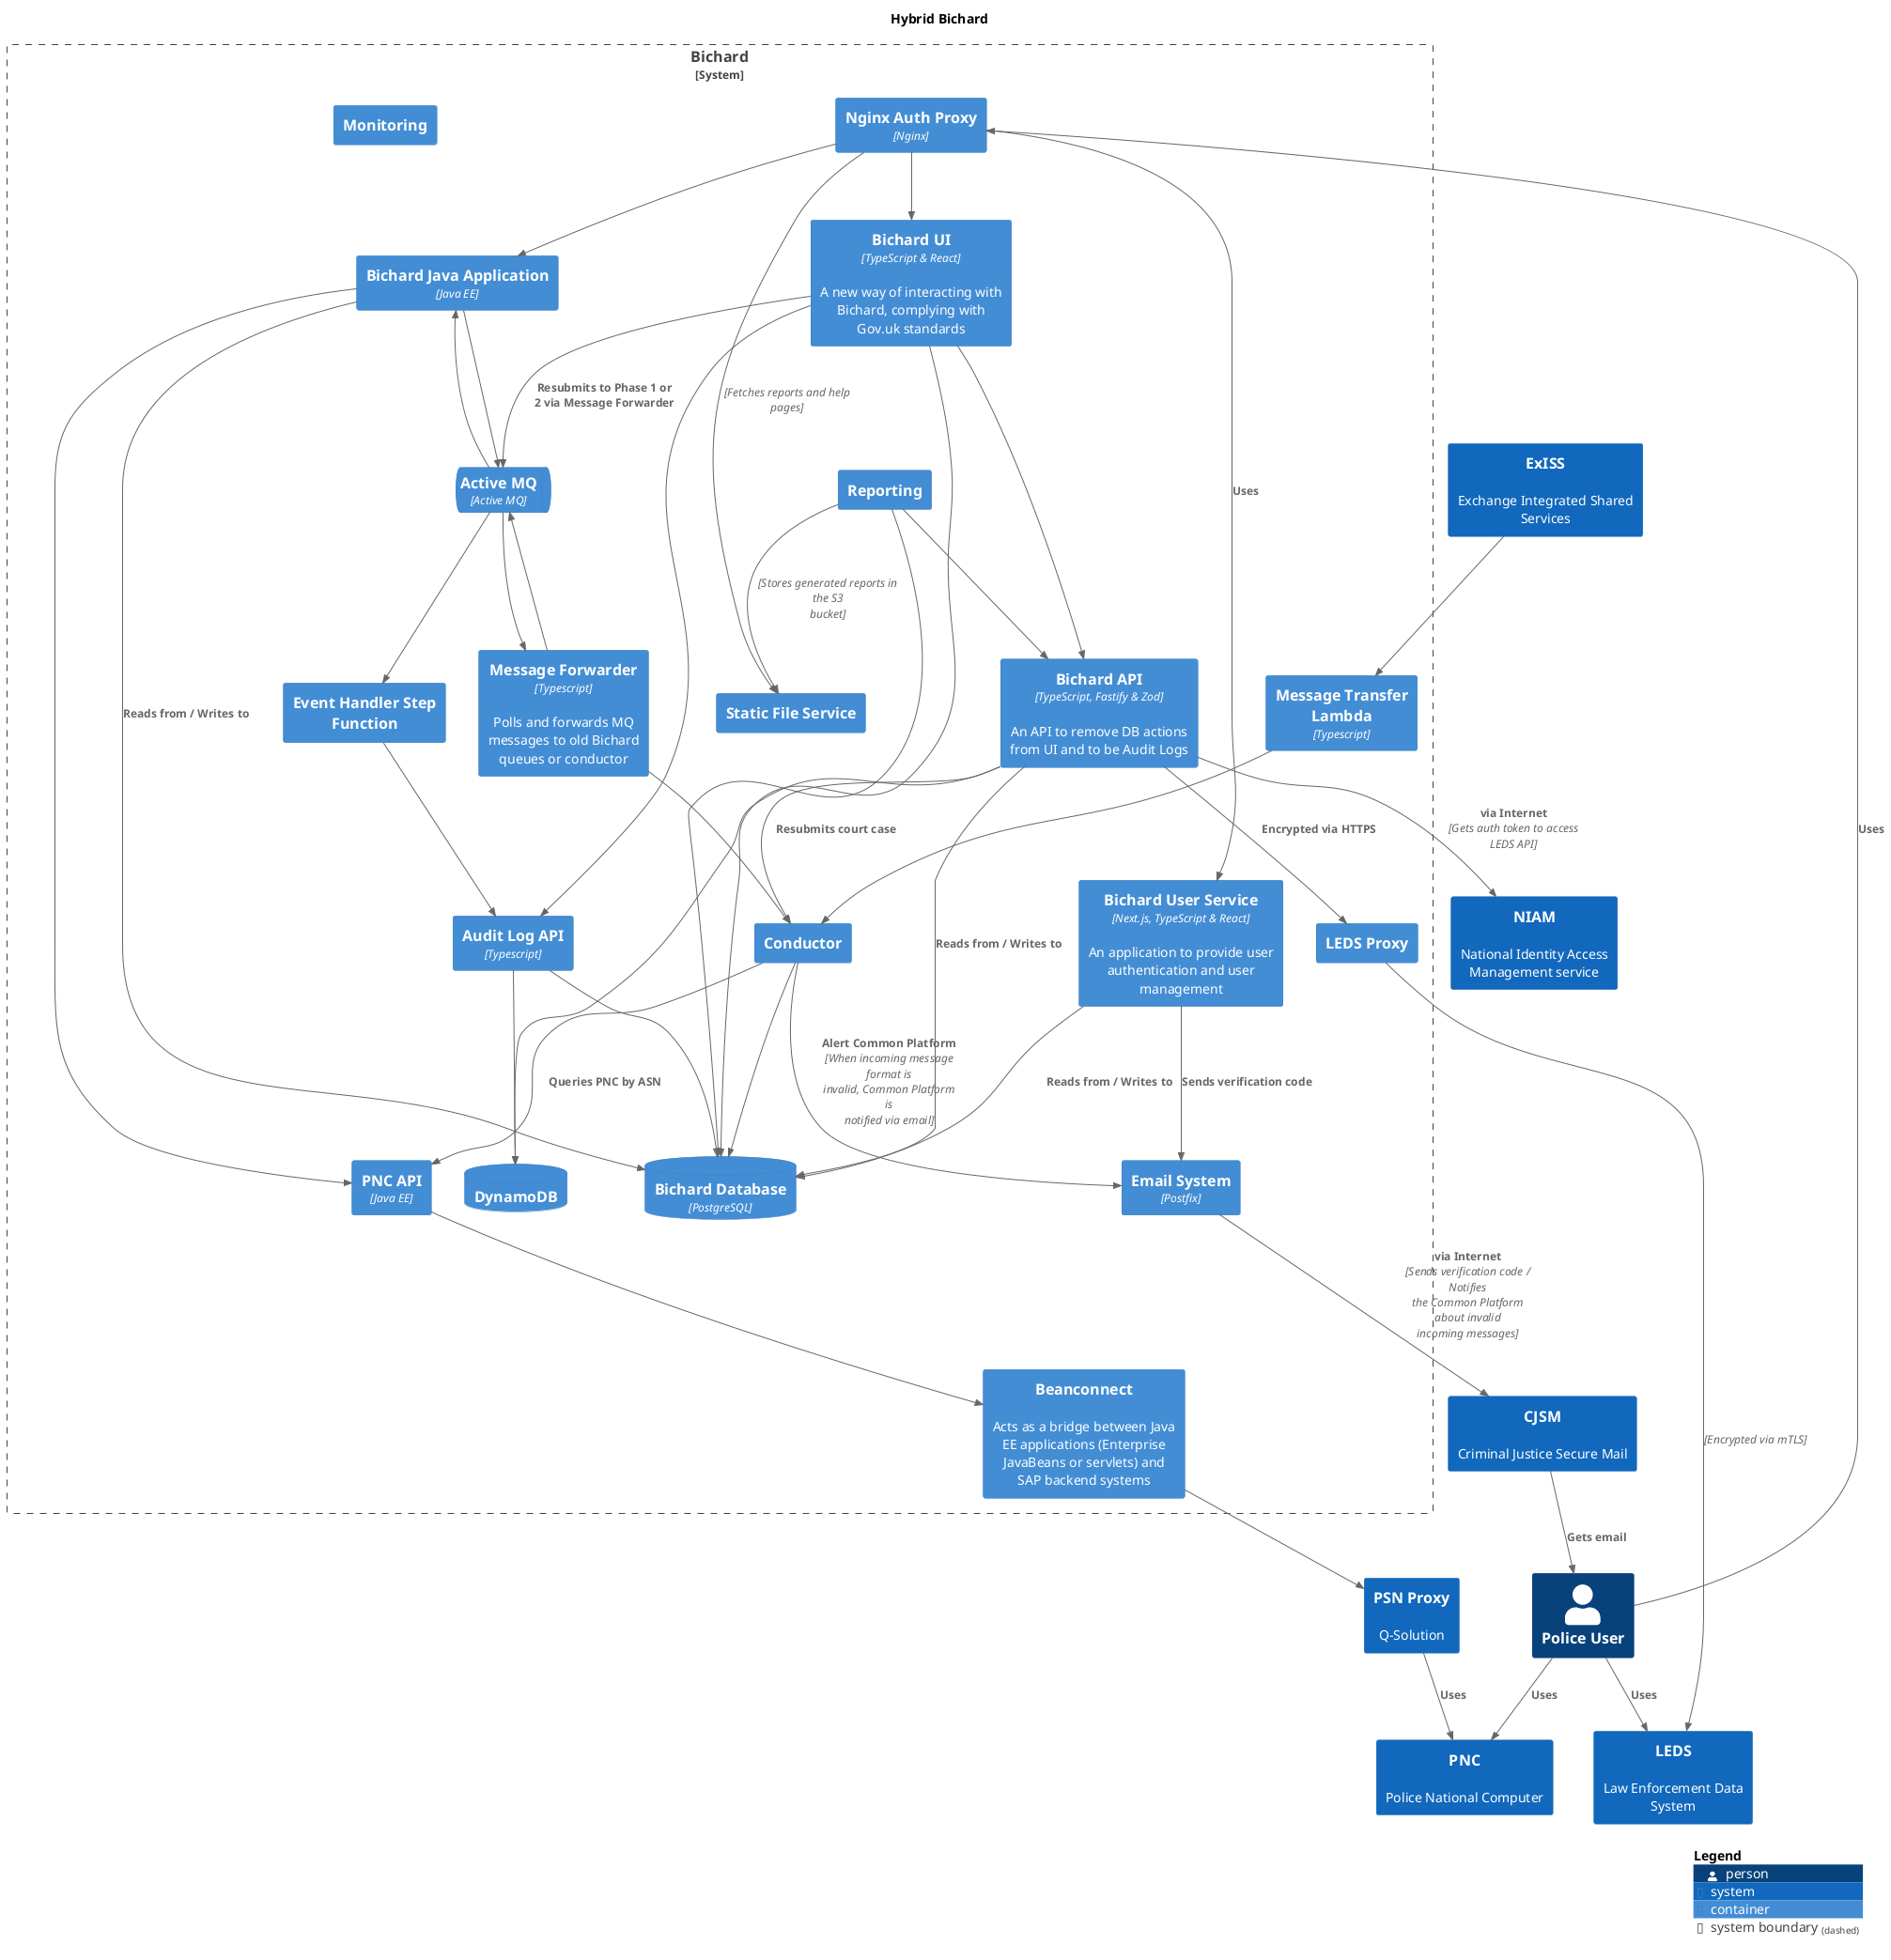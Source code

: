 @startuml
set separator none
title Hybrid Bichard

top to bottom direction

!include <C4/C4>
!include <C4/C4_Context>
!include <C4/C4_Container>

Person(PoliceUser, "Police User", $descr="", $tags="", $link="")
System(CJSM, "CJSM", $descr="Criminal Justice Secure Mail", $tags="", $link="")
System(PNC, "PNC", $descr="Police National Computer", $tags="", $link="")
System(LEDS, "LEDS", $descr="Law Enforcement Data System", $tags="", $link="")
System(NIAM, "NIAM", $descr="National Identity Access Management service", $tags="", $link="")
System(PSNProxy, "PSN Proxy", $descr="Q-Solution", $tags="", $link="")
System(ExISS, "ExISS", $descr="Exchange Integrated Shared Services", $tags="", $link="")

System_Boundary("Bichard_boundary", "Bichard", $tags="") {
  ContainerDb(Bichard.DynamoDB, "DynamoDB", $techn="", $descr="", $tags="", $link="")
  Container(Bichard.Beanconnect, "Beanconnect", $techn="", $descr="Acts as a bridge between Java EE applications (Enterprise JavaBeans or servlets) and SAP backend systems", $tags="", $link="")
  Container(Bichard.MessageTransferLambda, "Message Transfer Lambda", $techn="Typescript", $descr="", $tags="", $link="")
  Container(Bichard.EventHandlerStepFunction, "Event Handler Step Function", $techn="", $descr="", $tags="", $link="")
  ContainerQueue(Bichard.ActiveMQ, "Active MQ", $techn="Active MQ", $descr="", $tags="", $link="")
  Container(Bichard.NginxAuthProxy, "Nginx Auth Proxy", $techn="Nginx", $descr="", $tags="", $link="")
  ContainerDb(Bichard.BichardDatabase, "Bichard Database", $techn="PostgreSQL", $descr="", $tags="", $link="")
  Container(Bichard.EmailSystem, "Email System", $techn="Postfix", $descr="", $tags="", $link="")
  Container(Bichard.AuditLogAPI, "Audit Log API", $techn="Typescript", $descr="", $tags="", $link="")
  Container(Bichard.MessageForwarder, "Message Forwarder", $techn="Typescript", $descr="Polls and forwards MQ messages to old Bichard queues or conductor", $tags="", $link="")
  Container(Bichard.BichardJavaApplication, "Bichard Java Application", $techn="Java EE", $descr="", $tags="", $link="")
  Container(Bichard.PNCAPI, "PNC API", $techn="Java EE", $descr="", $tags="", $link="")
  Container(Bichard.BichardUserService, "Bichard User Service", $techn="Next.js, TypeScript & React", $descr="An application to provide user authentication and user management", $tags="", $link="")
  Container(Bichard.StaticFileService, "Static File Service", $techn="", $descr="", $tags="", $link="")
  Container(Bichard.Reporting, "Reporting", $techn="", $descr="", $tags="", $link="")
  Container(Bichard.Monitoring, "Monitoring", $techn="", $descr="", $tags="", $link="")
  Container(Bichard.BichardUI, "Bichard UI", $techn="TypeScript & React", $descr="A new way of interacting with Bichard, complying with Gov.uk standards", $tags="", $link="")
  Container(Bichard.Conductor, "Conductor", $techn="", $descr="", $tags="", $link="")
  Container(Bichard.BichardAPI, "Bichard API", $techn="TypeScript, Fastify & Zod", $descr="An API to remove DB actions from UI and to be Audit Logs", $tags="", $link="")
  Container(Bichard.LEDSProxy, "LEDS Proxy", $techn="", $descr="", $tags="", $link="")
}

Rel(Bichard.ActiveMQ, Bichard.MessageForwarder, "", $techn="", $tags="", $link="")
Rel(Bichard.MessageForwarder, Bichard.ActiveMQ, "", $techn="", $tags="", $link="")
Rel(Bichard.MessageForwarder, Bichard.Conductor, "", $techn="", $tags="", $link="")
Rel(Bichard.BichardAPI, Bichard.DynamoDB, "", $techn="", $tags="", $link="")
Rel(Bichard.BichardAPI, Bichard.LEDSProxy, "Encrypted via HTTPS", $techn="", $tags="", $link="")
Rel(Bichard.BichardAPI, NIAM, "via Internet", $techn="Gets auth token to access LEDS API", $tags="", $link="")
Rel(Bichard.Reporting, Bichard.BichardAPI, "", $techn="", $tags="", $link="")
Rel(Bichard.Reporting, Bichard.BichardDatabase, "", $techn="", $tags="", $link="")
Rel(Bichard.Reporting, Bichard.StaticFileService, "", $techn="Stores generated reports in the S3 bucket", $tags="", $link="")
Rel(Bichard.NginxAuthProxy, Bichard.BichardUI, "", $techn="", $tags="", $link="")
Rel(Bichard.BichardUI, Bichard.BichardDatabase, "", $techn="", $tags="", $link="")
Rel(Bichard.BichardUI, Bichard.BichardAPI, "", $techn="", $tags="", $link="")
Rel(Bichard.BichardUI, Bichard.AuditLogAPI, "", $techn="", $tags="", $link="")
Rel(Bichard.BichardUI, Bichard.ActiveMQ, "Resubmits to Phase 1 or 2 via Message Forwarder", $techn="", $tags="", $link="")
Rel(Bichard.PNCAPI, Bichard.Beanconnect, "", $techn="", $tags="", $link="")
Rel(Bichard.Conductor, Bichard.BichardDatabase, "", $techn="", $tags="", $link="")
Rel(Bichard.MessageTransferLambda, Bichard.Conductor, "", $techn="", $tags="", $link="")
Rel(Bichard.Conductor, Bichard.PNCAPI, "Queries PNC by ASN", $techn="", $tags="", $link="")
Rel(Bichard.Conductor, Bichard.EmailSystem, "Alert Common Platform", $techn="When incoming message format is invalid, Common Platform is notified via email", $tags="", $link="")
Rel(Bichard.BichardAPI, Bichard.Conductor, "Resubmits court case", $techn="", $tags="", $link="")
Rel(Bichard.LEDSProxy, LEDS, "", $techn="Encrypted via mTLS", $tags="", $link="")
Rel(PoliceUser, PNC, "Uses", $techn="", $tags="", $link="")
Rel(PoliceUser, LEDS, "Uses", $techn="", $tags="", $link="")
Rel(PoliceUser, Bichard.NginxAuthProxy, "Uses", $techn="", $tags="", $link="")
Rel(CJSM, PoliceUser, "Gets email", $techn="", $tags="", $link="")
Rel(PSNProxy, PNC, "Uses", $techn="", $tags="", $link="")
Rel(Bichard.BichardJavaApplication, Bichard.PNCAPI, "", $techn="", $tags="", $link="")
Rel(Bichard.Beanconnect, PSNProxy, "", $techn="", $tags="", $link="")
Rel(Bichard.EmailSystem, CJSM, "via Internet", $techn="Sends verification code / Notifies the Common Platform about invalid incoming messages", $tags="", $link="")
Rel(Bichard.BichardUserService, Bichard.EmailSystem, "Sends verification code", $techn="", $tags="", $link="")
Rel(Bichard.NginxAuthProxy, Bichard.BichardJavaApplication, "", $techn="", $tags="", $link="")
Rel(Bichard.NginxAuthProxy, Bichard.BichardUserService, "Uses", $techn="", $tags="", $link="")
Rel(Bichard.NginxAuthProxy, Bichard.StaticFileService, "", $techn="Fetches reports and help pages", $tags="", $link="")
Rel(Bichard.BichardUserService, Bichard.BichardDatabase, "Reads from / Writes to", $techn="", $tags="", $link="")
Rel(Bichard.BichardJavaApplication, Bichard.BichardDatabase, "Reads from / Writes to", $techn="", $tags="", $link="")
Rel(Bichard.BichardAPI, Bichard.BichardDatabase, "Reads from / Writes to", $techn="", $tags="", $link="")
Rel(ExISS, Bichard.MessageTransferLambda, "", $techn="", $tags="", $link="")
Rel(Bichard.ActiveMQ, Bichard.BichardJavaApplication, "", $techn="", $tags="", $link="")
Rel(Bichard.BichardJavaApplication, Bichard.ActiveMQ, "", $techn="", $tags="", $link="")
Rel(Bichard.ActiveMQ, Bichard.EventHandlerStepFunction, "", $techn="", $tags="", $link="")
Rel(Bichard.EventHandlerStepFunction, Bichard.AuditLogAPI, "", $techn="", $tags="", $link="")
Rel(Bichard.AuditLogAPI, Bichard.DynamoDB, "", $techn="", $tags="", $link="")
Rel(Bichard.AuditLogAPI, Bichard.BichardDatabase, "", $techn="", $tags="", $link="")

SHOW_LEGEND(true)
@enduml
